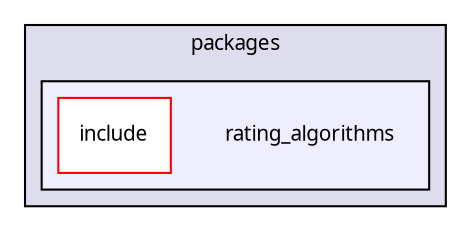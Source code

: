 digraph "packages/rating/packages/rating_algorithms/" {
  compound=true
  node [ fontsize="10", fontname="FreeSans.ttf"];
  edge [ labelfontsize="10", labelfontname="FreeSans.ttf"];
  subgraph clusterdir_78df2b819f20db8e234262588e24e380 {
    graph [ bgcolor="#ddddee", pencolor="black", label="packages" fontname="FreeSans.ttf", fontsize="10", URL="dir_78df2b819f20db8e234262588e24e380.html"]
  subgraph clusterdir_0aef6642690645cff790b9bf5b247c39 {
    graph [ bgcolor="#eeeeff", pencolor="black", label="" URL="dir_0aef6642690645cff790b9bf5b247c39.html"];
    dir_0aef6642690645cff790b9bf5b247c39 [shape=plaintext label="rating_algorithms"];
    dir_ac92386f6291a7cc97e21b3d071925eb [shape=box label="include" color="red" fillcolor="white" style="filled" URL="dir_ac92386f6291a7cc97e21b3d071925eb.html"];
  }
  }
}
